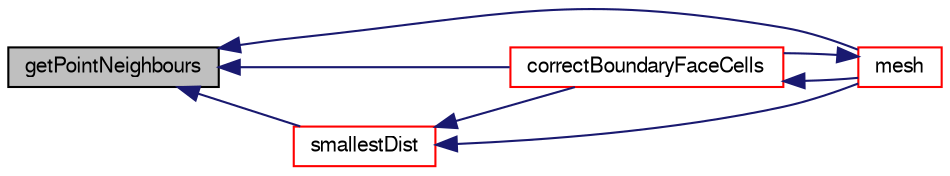 digraph "getPointNeighbours"
{
  bgcolor="transparent";
  edge [fontname="FreeSans",fontsize="10",labelfontname="FreeSans",labelfontsize="10"];
  node [fontname="FreeSans",fontsize="10",shape=record];
  rankdir="LR";
  Node438 [label="getPointNeighbours",height=0.2,width=0.4,color="black", fillcolor="grey75", style="filled", fontcolor="black"];
  Node438 -> Node439 [dir="back",color="midnightblue",fontsize="10",style="solid",fontname="FreeSans"];
  Node439 [label="correctBoundaryFaceCells",height=0.2,width=0.4,color="red",URL="$a24958.html#a41c7905c77a33266536507702e329e13",tooltip="Correct all cells connected to boundary (via face). Sets values in. "];
  Node439 -> Node442 [dir="back",color="midnightblue",fontsize="10",style="solid",fontname="FreeSans"];
  Node442 [label="mesh",height=0.2,width=0.4,color="red",URL="$a24958.html#ae78c91f8ff731c07ccc4351d9fe861ba",tooltip="Access mesh. "];
  Node442 -> Node439 [dir="back",color="midnightblue",fontsize="10",style="solid",fontname="FreeSans"];
  Node438 -> Node442 [dir="back",color="midnightblue",fontsize="10",style="solid",fontname="FreeSans"];
  Node438 -> Node447 [dir="back",color="midnightblue",fontsize="10",style="solid",fontname="FreeSans"];
  Node447 [label="smallestDist",height=0.2,width=0.4,color="red",URL="$a24958.html#a42e4d807adb6607b99662c1e5c8ed419",tooltip="Calculate smallest true distance (and face index) "];
  Node447 -> Node439 [dir="back",color="midnightblue",fontsize="10",style="solid",fontname="FreeSans"];
  Node447 -> Node442 [dir="back",color="midnightblue",fontsize="10",style="solid",fontname="FreeSans"];
}
